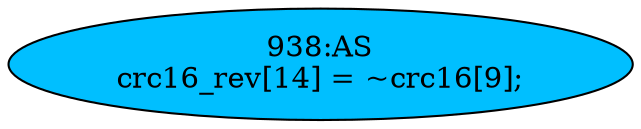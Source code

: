 strict digraph "" {
	node [label="\N"];
	"938:AS"	 [ast="<pyverilog.vparser.ast.Assign object at 0x7f55d3d0f450>",
		def_var="['crc16_rev']",
		fillcolor=deepskyblue,
		label="938:AS
crc16_rev[14] = ~crc16[9];",
		statements="[]",
		style=filled,
		typ=Assign,
		use_var="['crc16']"];
}

